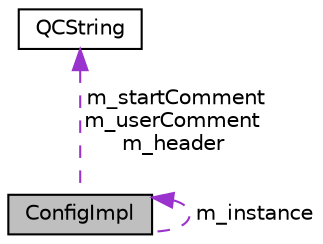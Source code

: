 digraph "ConfigImpl"
{
 // INTERACTIVE_SVG=YES
 // LATEX_PDF_SIZE
  edge [fontname="Helvetica",fontsize="10",labelfontname="Helvetica",labelfontsize="10"];
  node [fontname="Helvetica",fontsize="10",shape=record];
  Node1 [label="ConfigImpl",height=0.2,width=0.4,color="black", fillcolor="grey75", style="filled", fontcolor="black",tooltip="Singleton for configuration variables."];
  Node2 -> Node1 [dir="back",color="darkorchid3",fontsize="10",style="dashed",label=" m_startComment\nm_userComment\nm_header" ,fontname="Helvetica"];
  Node2 [label="QCString",height=0.2,width=0.4,color="black", fillcolor="white", style="filled",URL="$d9/d45/class_q_c_string.html",tooltip="This is an alternative implementation of QCString."];
  Node1 -> Node1 [dir="back",color="darkorchid3",fontsize="10",style="dashed",label=" m_instance" ,fontname="Helvetica"];
}
